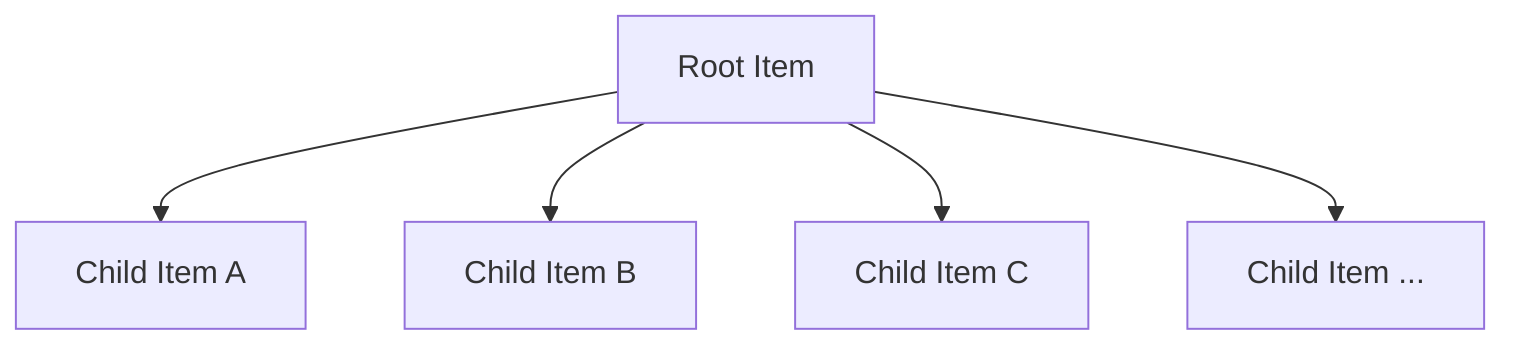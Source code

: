 flowchart
    root[Root Item]
    root-->childa[Child Item A]
    root-->childb[Child Item B]
    root-->childc[Child Item C]
    root-->childdot[Child Item ...]